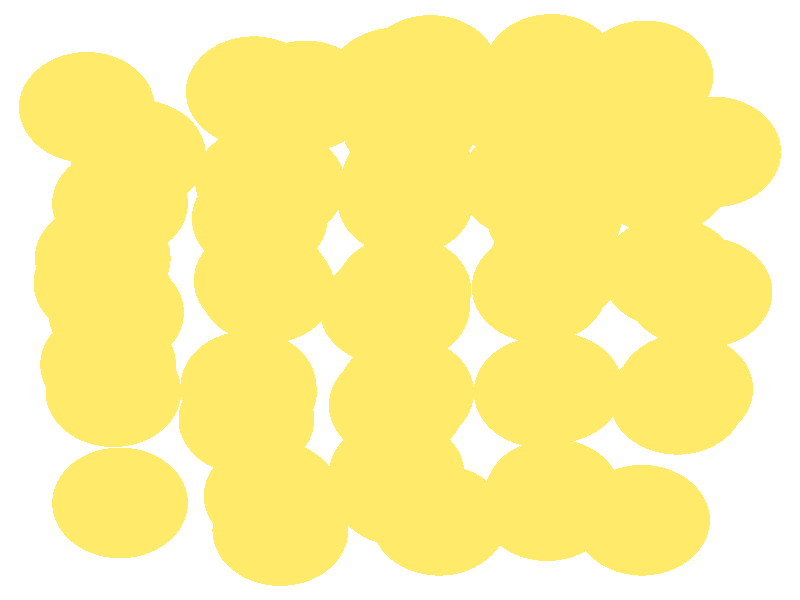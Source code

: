 #include "colors.inc"
#include "finish.inc"

global_settings {assumed_gamma 1 max_trace_level 6}
background {color White}
camera {orthographic
  right -12.03*x up 11.06*y
  direction 1.00*z
  location <0,0,50.00> look_at <0,0,0>}
light_source {<  2.00,   3.00,  40.00> color White
  area_light <0.70, 0, 0>, <0, 0.70, 0>, 3, 3
  adaptive 1 jitter}

#declare simple = finish {phong 0.7}
#declare pale = finish {ambient .5 diffuse .85 roughness .001 specular 0.200 }
#declare intermediate = finish {ambient 0.3 diffuse 0.6 specular 0.10 roughness 0.04 }
#declare vmd = finish {ambient .0 diffuse .65 phong 0.1 phong_size 40. specular 0.500 }
#declare jmol = finish {ambient .2 diffuse .6 specular 1 roughness .001 metallic}
#declare ase2 = finish {ambient 0.05 brilliance 3 diffuse 0.6 metallic specular 0.70 roughness 0.04 reflection 0.15}
#declare ase3 = finish {ambient .15 brilliance 2 diffuse .6 metallic specular 1. roughness .001 reflection .0}
#declare glass = finish {ambient .05 diffuse .3 specular 1. roughness .001}
#declare Rcell = 0.050;
#declare Rbond = 0.100;

#macro atom(LOC, R, COL, FIN)
  sphere{LOC, R texture{pigment{COL} finish{FIN}}}
#end
#macro constrain(LOC, R, COL, FIN)
union{torus{R, Rcell rotate 45*z texture{pigment{COL} finish{FIN}}}
      torus{R, Rcell rotate -45*z texture{pigment{COL} finish{FIN}}}
      translate LOC}
#end

atom(< -2.28,  -1.59,  -8.08>, 1.02, rgb <1.00, 0.82, 0.14>, ase3) // #0 
atom(< -1.93,  -3.61,  -6.02>, 1.02, rgb <1.00, 0.82, 0.14>, ase3) // #1 
atom(< -4.31,  -1.69,  -6.09>, 1.02, rgb <1.00, 0.82, 0.14>, ase3) // #2 
atom(< -4.21,  -3.74,  -4.43>, 1.02, rgb <1.00, 0.82, 0.14>, ase3) // #3 
atom(< -2.27,  -1.69,  -4.48>, 1.02, rgb <1.00, 0.82, 0.14>, ase3) // #4 
atom(< -1.80,  -4.25,  -3.10>, 1.02, rgb <1.00, 0.82, 0.14>, ase3) // #5 
atom(< -4.39,  -1.19,  -2.88>, 1.02, rgb <1.00, 0.82, 0.14>, ase3) // #6 
atom(< -2.31,  -2.20,  -1.25>, 1.02, rgb <1.00, 0.82, 0.14>, ase3) // #7 
atom(< -4.49,   0.31,  -7.90>, 1.02, rgb <1.00, 0.82, 0.14>, ase3) // #8 
atom(< -2.11,   1.50,  -8.75>, 1.02, rgb <1.00, 0.82, 0.14>, ase3) // #9 
atom(< -2.08,   0.36,  -6.27>, 1.02, rgb <1.00, 0.82, 0.14>, ase3) // #10 
atom(< -3.94,   2.67,  -6.80>, 1.02, rgb <1.00, 0.82, 0.14>, ase3) // #11 
atom(< -4.47,   0.77,  -4.84>, 1.02, rgb <1.00, 0.82, 0.14>, ase3) // #12 
atom(< -2.06,   2.19,  -4.60>, 1.02, rgb <1.00, 0.82, 0.14>, ase3) // #13 
atom(< -2.00,   0.22,  -2.63>, 1.02, rgb <1.00, 0.82, 0.14>, ase3) // #14 
atom(< -4.21,   1.78,  -2.25>, 1.02, rgb <1.00, 0.82, 0.14>, ase3) // #15 
atom(< -4.27,  -0.23,  -0.26>, 1.02, rgb <1.00, 0.82, 0.14>, ase3) // #16 
atom(< -1.84,   2.12,  -0.50>, 1.02, rgb <1.00, 0.82, 0.14>, ase3) // #17 
atom(< -1.42,   3.76,  -6.95>, 1.02, rgb <1.00, 0.82, 0.14>, ase3) // #18 
atom(< -4.71,   3.55,  -4.18>, 1.02, rgb <1.00, 0.82, 0.14>, ase3) // #19 
atom(< -2.20,   3.84,  -2.50>, 1.02, rgb <1.00, 0.82, 0.14>, ase3) // #20 
atom(< -0.05,  -3.21,  -8.43>, 1.02, rgb <1.00, 0.82, 0.14>, ase3) // #21 
atom(<  2.33,  -1.62,  -8.24>, 1.02, rgb <1.00, 0.82, 0.14>, ase3) // #22 
atom(<  2.30,  -3.58,  -6.72>, 1.02, rgb <1.00, 0.82, 0.14>, ase3) // #23 
atom(<  0.09,  -1.70,  -6.17>, 1.02, rgb <1.00, 0.82, 0.14>, ase3) // #24 
atom(<  0.59,  -4.06,  -4.62>, 1.02, rgb <1.00, 0.82, 0.14>, ase3) // #25 
atom(<  2.13,  -1.70,  -4.39>, 1.02, rgb <1.00, 0.82, 0.14>, ase3) // #26 
atom(<  2.21,  -3.79,  -2.30>, 1.02, rgb <1.00, 0.82, 0.14>, ase3) // #27 
atom(< -0.05,  -1.94,  -2.92>, 1.02, rgb <1.00, 0.82, 0.14>, ase3) // #28 
atom(<  0.01,  -3.51,  -0.66>, 1.02, rgb <1.00, 0.82, 0.14>, ase3) // #29 
atom(<  2.19,  -1.68,  -0.67>, 1.02, rgb <1.00, 0.82, 0.14>, ase3) // #30 
atom(<  0.03,  -0.13,  -8.37>, 1.02, rgb <1.00, 0.82, 0.14>, ase3) // #31 
atom(<  2.32,   1.55,  -8.59>, 1.02, rgb <1.00, 0.82, 0.14>, ase3) // #32 
atom(<  2.10,   0.23,  -6.27>, 1.02, rgb <1.00, 0.82, 0.14>, ase3) // #33 
atom(<  0.08,   1.83,  -6.44>, 1.02, rgb <1.00, 0.82, 0.14>, ase3) // #34 
atom(<  0.05,   0.17,  -4.23>, 1.02, rgb <1.00, 0.82, 0.14>, ase3) // #35 
atom(<  1.91,   2.15,  -4.32>, 1.02, rgb <1.00, 0.82, 0.14>, ase3) // #36 
atom(<  2.32,   0.58,  -2.10>, 1.02, rgb <1.00, 0.82, 0.14>, ase3) // #37 
atom(<  0.15,   2.24,  -2.32>, 1.02, rgb <1.00, 0.82, 0.14>, ase3) // #38 
atom(< -0.19,  -0.17,  -0.82>, 1.02, rgb <1.00, 0.82, 0.14>, ase3) // #39 
atom(<  2.85,   2.72,   0.00>, 1.02, rgb <1.00, 0.82, 0.14>, ase3) // #40 
atom(<  0.14,   3.23,  -8.99>, 1.02, rgb <1.00, 0.82, 0.14>, ase3) // #41 
atom(<  1.70,   3.68,  -6.69>, 1.02, rgb <1.00, 0.82, 0.14>, ase3) // #42 
atom(< -0.07,   4.00,  -4.45>, 1.02, rgb <1.00, 0.82, 0.14>, ase3) // #43 
atom(<  2.28,   4.25,  -2.26>, 1.02, rgb <1.00, 0.82, 0.14>, ase3) // #44 
atom(<  0.46,   4.23,  -0.13>, 1.02, rgb <1.00, 0.82, 0.14>, ase3) // #45 
atom(<  4.29,  -1.64,  -5.90>, 1.02, rgb <1.00, 0.82, 0.14>, ase3) // #46 
atom(<  3.64,  -4.06,  -4.53>, 1.02, rgb <1.00, 0.82, 0.14>, ase3) // #47 
atom(<  4.17,  -1.83,  -2.79>, 1.02, rgb <1.00, 0.82, 0.14>, ase3) // #48 
atom(<  4.58,   0.14,  -7.99>, 1.02, rgb <1.00, 0.82, 0.14>, ase3) // #49 
atom(<  3.93,   2.23,  -6.36>, 1.02, rgb <1.00, 0.82, 0.14>, ase3) // #50 
atom(<  4.05,   0.51,  -4.19>, 1.02, rgb <1.00, 0.82, 0.14>, ase3) // #51 
atom(<  4.71,   2.73,  -2.00>, 1.02, rgb <1.00, 0.82, 0.14>, ase3) // #52 
atom(<  4.42,   0.17,  -0.83>, 1.02, rgb <1.00, 0.82, 0.14>, ase3) // #53 
atom(<  3.69,   4.13,  -4.49>, 1.02, rgb <1.00, 0.82, 0.14>, ase3) // #54 
